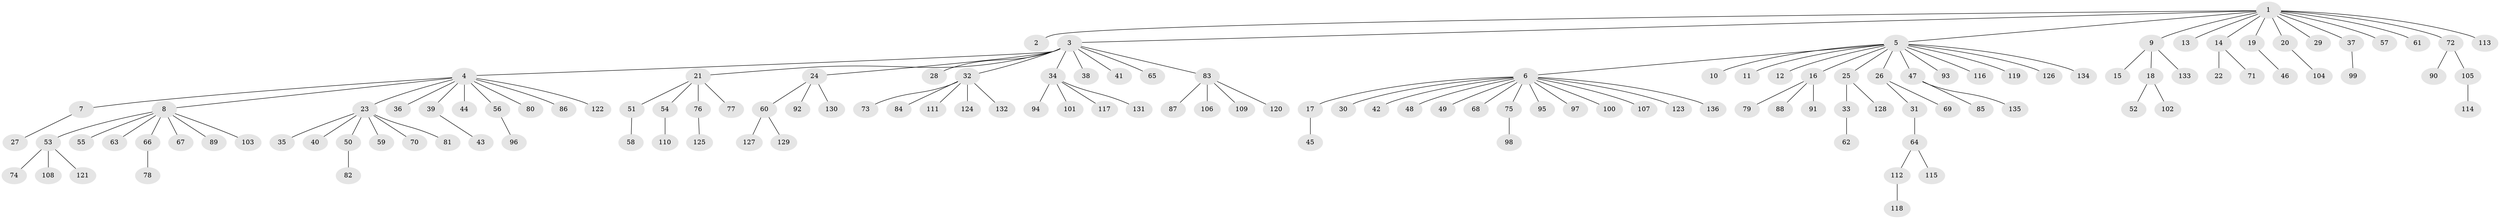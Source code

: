 // coarse degree distribution, {13: 0.03669724770642202, 1: 0.7431192660550459, 11: 0.009174311926605505, 7: 0.009174311926605505, 3: 0.07339449541284404, 2: 0.08256880733944955, 4: 0.027522935779816515, 6: 0.009174311926605505, 5: 0.009174311926605505}
// Generated by graph-tools (version 1.1) at 2025/41/03/06/25 10:41:49]
// undirected, 136 vertices, 135 edges
graph export_dot {
graph [start="1"]
  node [color=gray90,style=filled];
  1;
  2;
  3;
  4;
  5;
  6;
  7;
  8;
  9;
  10;
  11;
  12;
  13;
  14;
  15;
  16;
  17;
  18;
  19;
  20;
  21;
  22;
  23;
  24;
  25;
  26;
  27;
  28;
  29;
  30;
  31;
  32;
  33;
  34;
  35;
  36;
  37;
  38;
  39;
  40;
  41;
  42;
  43;
  44;
  45;
  46;
  47;
  48;
  49;
  50;
  51;
  52;
  53;
  54;
  55;
  56;
  57;
  58;
  59;
  60;
  61;
  62;
  63;
  64;
  65;
  66;
  67;
  68;
  69;
  70;
  71;
  72;
  73;
  74;
  75;
  76;
  77;
  78;
  79;
  80;
  81;
  82;
  83;
  84;
  85;
  86;
  87;
  88;
  89;
  90;
  91;
  92;
  93;
  94;
  95;
  96;
  97;
  98;
  99;
  100;
  101;
  102;
  103;
  104;
  105;
  106;
  107;
  108;
  109;
  110;
  111;
  112;
  113;
  114;
  115;
  116;
  117;
  118;
  119;
  120;
  121;
  122;
  123;
  124;
  125;
  126;
  127;
  128;
  129;
  130;
  131;
  132;
  133;
  134;
  135;
  136;
  1 -- 2;
  1 -- 3;
  1 -- 5;
  1 -- 9;
  1 -- 13;
  1 -- 14;
  1 -- 19;
  1 -- 20;
  1 -- 29;
  1 -- 37;
  1 -- 57;
  1 -- 61;
  1 -- 72;
  1 -- 113;
  3 -- 4;
  3 -- 21;
  3 -- 24;
  3 -- 28;
  3 -- 32;
  3 -- 34;
  3 -- 38;
  3 -- 41;
  3 -- 65;
  3 -- 83;
  4 -- 7;
  4 -- 8;
  4 -- 23;
  4 -- 36;
  4 -- 39;
  4 -- 44;
  4 -- 56;
  4 -- 80;
  4 -- 86;
  4 -- 122;
  5 -- 6;
  5 -- 10;
  5 -- 11;
  5 -- 12;
  5 -- 16;
  5 -- 25;
  5 -- 26;
  5 -- 47;
  5 -- 93;
  5 -- 116;
  5 -- 119;
  5 -- 126;
  5 -- 134;
  6 -- 17;
  6 -- 30;
  6 -- 42;
  6 -- 48;
  6 -- 49;
  6 -- 68;
  6 -- 75;
  6 -- 95;
  6 -- 97;
  6 -- 100;
  6 -- 107;
  6 -- 123;
  6 -- 136;
  7 -- 27;
  8 -- 53;
  8 -- 55;
  8 -- 63;
  8 -- 66;
  8 -- 67;
  8 -- 89;
  8 -- 103;
  9 -- 15;
  9 -- 18;
  9 -- 133;
  14 -- 22;
  14 -- 71;
  16 -- 79;
  16 -- 88;
  16 -- 91;
  17 -- 45;
  18 -- 52;
  18 -- 102;
  19 -- 46;
  20 -- 104;
  21 -- 51;
  21 -- 54;
  21 -- 76;
  21 -- 77;
  23 -- 35;
  23 -- 40;
  23 -- 50;
  23 -- 59;
  23 -- 70;
  23 -- 81;
  24 -- 60;
  24 -- 92;
  24 -- 130;
  25 -- 33;
  25 -- 128;
  26 -- 31;
  26 -- 69;
  31 -- 64;
  32 -- 73;
  32 -- 84;
  32 -- 111;
  32 -- 124;
  32 -- 132;
  33 -- 62;
  34 -- 94;
  34 -- 101;
  34 -- 117;
  34 -- 131;
  37 -- 99;
  39 -- 43;
  47 -- 85;
  47 -- 135;
  50 -- 82;
  51 -- 58;
  53 -- 74;
  53 -- 108;
  53 -- 121;
  54 -- 110;
  56 -- 96;
  60 -- 127;
  60 -- 129;
  64 -- 112;
  64 -- 115;
  66 -- 78;
  72 -- 90;
  72 -- 105;
  75 -- 98;
  76 -- 125;
  83 -- 87;
  83 -- 106;
  83 -- 109;
  83 -- 120;
  105 -- 114;
  112 -- 118;
}
